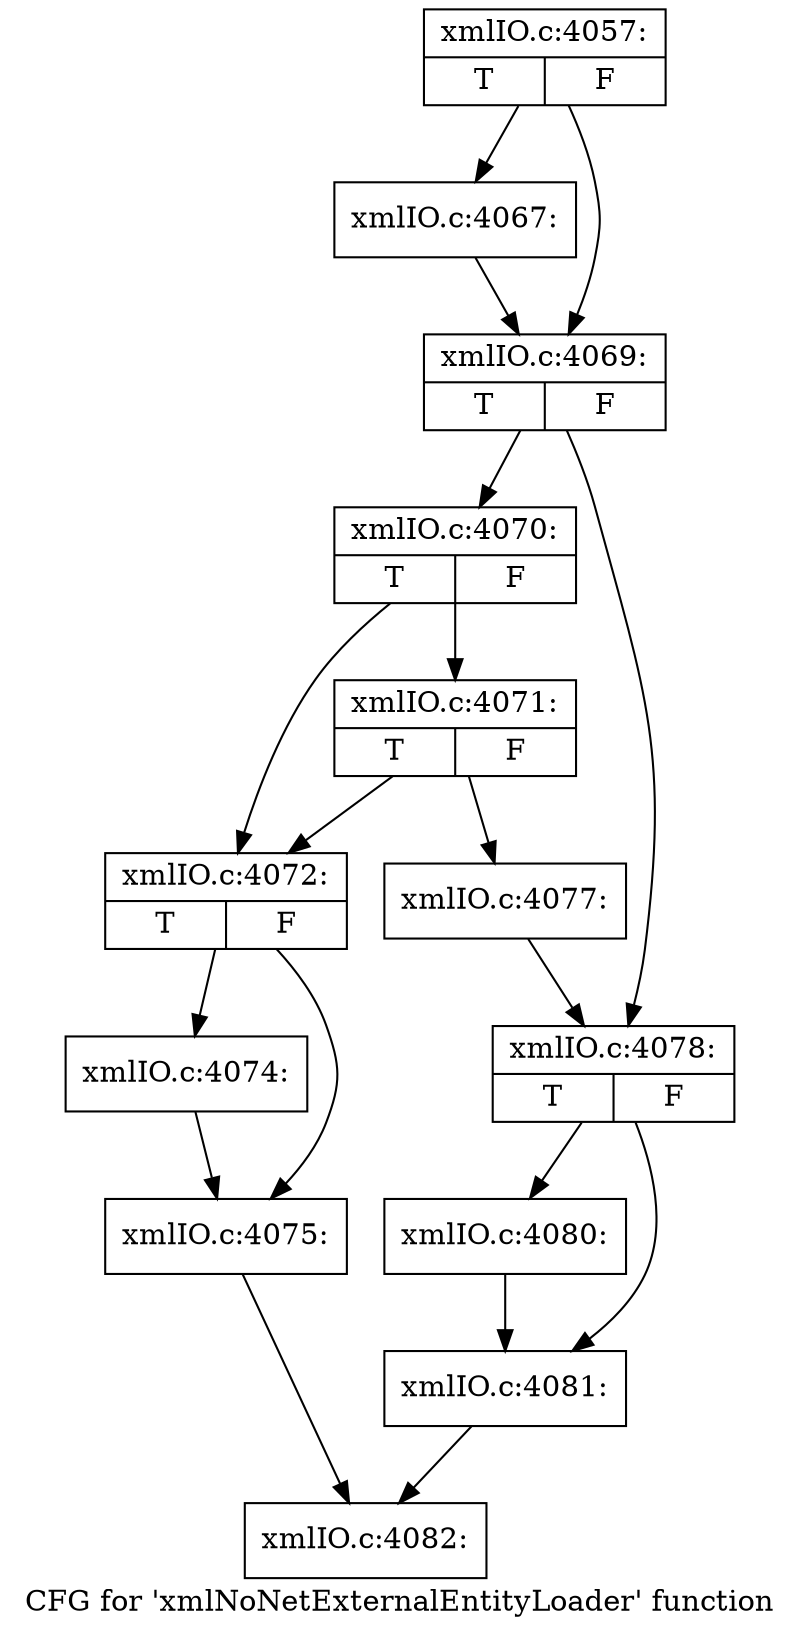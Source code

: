 digraph "CFG for 'xmlNoNetExternalEntityLoader' function" {
	label="CFG for 'xmlNoNetExternalEntityLoader' function";

	Node0x55ed34834580 [shape=record,label="{xmlIO.c:4057:|{<s0>T|<s1>F}}"];
	Node0x55ed34834580 -> Node0x55ed34838030;
	Node0x55ed34834580 -> Node0x55ed34838080;
	Node0x55ed34838030 [shape=record,label="{xmlIO.c:4067:}"];
	Node0x55ed34838030 -> Node0x55ed34838080;
	Node0x55ed34838080 [shape=record,label="{xmlIO.c:4069:|{<s0>T|<s1>F}}"];
	Node0x55ed34838080 -> Node0x55ed348384e0;
	Node0x55ed34838080 -> Node0x55ed34838530;
	Node0x55ed348384e0 [shape=record,label="{xmlIO.c:4070:|{<s0>T|<s1>F}}"];
	Node0x55ed348384e0 -> Node0x55ed34838990;
	Node0x55ed348384e0 -> Node0x55ed348388f0;
	Node0x55ed34838990 [shape=record,label="{xmlIO.c:4071:|{<s0>T|<s1>F}}"];
	Node0x55ed34838990 -> Node0x55ed34838940;
	Node0x55ed34838990 -> Node0x55ed348388f0;
	Node0x55ed348388f0 [shape=record,label="{xmlIO.c:4072:|{<s0>T|<s1>F}}"];
	Node0x55ed348388f0 -> Node0x55ed348392c0;
	Node0x55ed348388f0 -> Node0x55ed34839310;
	Node0x55ed348392c0 [shape=record,label="{xmlIO.c:4074:}"];
	Node0x55ed348392c0 -> Node0x55ed34839310;
	Node0x55ed34839310 [shape=record,label="{xmlIO.c:4075:}"];
	Node0x55ed34839310 -> Node0x55ed348333e0;
	Node0x55ed34838940 [shape=record,label="{xmlIO.c:4077:}"];
	Node0x55ed34838940 -> Node0x55ed34838530;
	Node0x55ed34838530 [shape=record,label="{xmlIO.c:4078:|{<s0>T|<s1>F}}"];
	Node0x55ed34838530 -> Node0x55ed3483a130;
	Node0x55ed34838530 -> Node0x55ed3483a180;
	Node0x55ed3483a130 [shape=record,label="{xmlIO.c:4080:}"];
	Node0x55ed3483a130 -> Node0x55ed3483a180;
	Node0x55ed3483a180 [shape=record,label="{xmlIO.c:4081:}"];
	Node0x55ed3483a180 -> Node0x55ed348333e0;
	Node0x55ed348333e0 [shape=record,label="{xmlIO.c:4082:}"];
}
